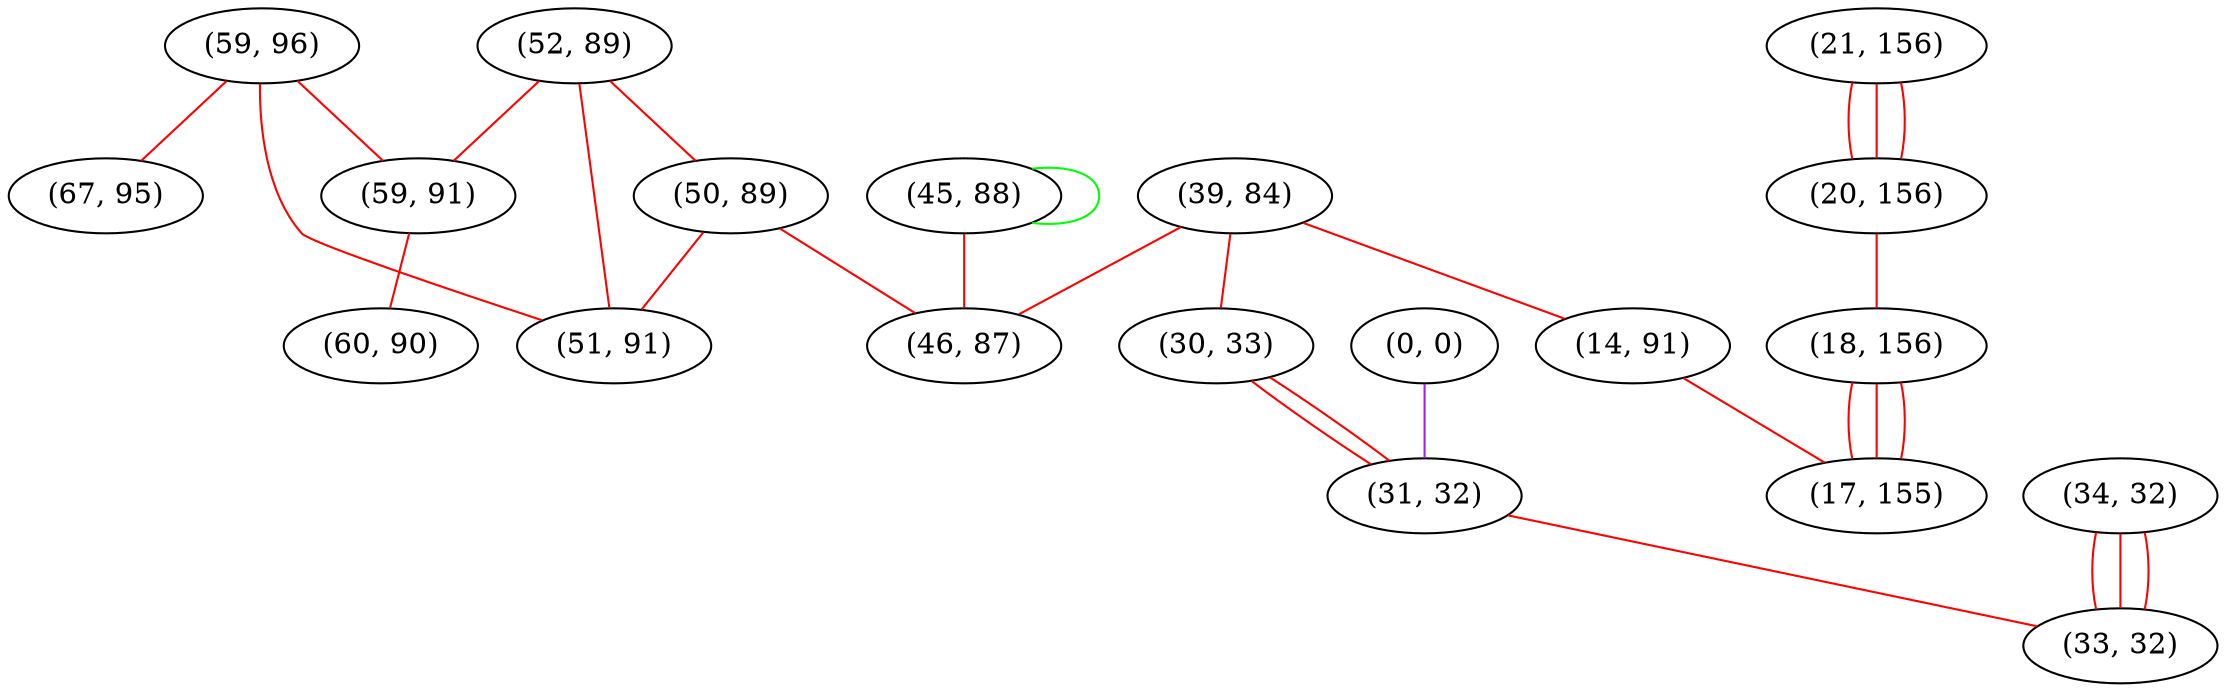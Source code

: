 graph "" {
"(59, 96)";
"(39, 84)";
"(30, 33)";
"(0, 0)";
"(52, 89)";
"(59, 91)";
"(50, 89)";
"(34, 32)";
"(31, 32)";
"(21, 156)";
"(45, 88)";
"(51, 91)";
"(14, 91)";
"(67, 95)";
"(20, 156)";
"(18, 156)";
"(60, 90)";
"(33, 32)";
"(17, 155)";
"(46, 87)";
"(59, 96)" -- "(67, 95)"  [color=red, key=0, weight=1];
"(59, 96)" -- "(59, 91)"  [color=red, key=0, weight=1];
"(59, 96)" -- "(51, 91)"  [color=red, key=0, weight=1];
"(39, 84)" -- "(14, 91)"  [color=red, key=0, weight=1];
"(39, 84)" -- "(30, 33)"  [color=red, key=0, weight=1];
"(39, 84)" -- "(46, 87)"  [color=red, key=0, weight=1];
"(30, 33)" -- "(31, 32)"  [color=red, key=0, weight=1];
"(30, 33)" -- "(31, 32)"  [color=red, key=1, weight=1];
"(0, 0)" -- "(31, 32)"  [color=purple, key=0, weight=4];
"(52, 89)" -- "(59, 91)"  [color=red, key=0, weight=1];
"(52, 89)" -- "(50, 89)"  [color=red, key=0, weight=1];
"(52, 89)" -- "(51, 91)"  [color=red, key=0, weight=1];
"(59, 91)" -- "(60, 90)"  [color=red, key=0, weight=1];
"(50, 89)" -- "(46, 87)"  [color=red, key=0, weight=1];
"(50, 89)" -- "(51, 91)"  [color=red, key=0, weight=1];
"(34, 32)" -- "(33, 32)"  [color=red, key=0, weight=1];
"(34, 32)" -- "(33, 32)"  [color=red, key=1, weight=1];
"(34, 32)" -- "(33, 32)"  [color=red, key=2, weight=1];
"(31, 32)" -- "(33, 32)"  [color=red, key=0, weight=1];
"(21, 156)" -- "(20, 156)"  [color=red, key=0, weight=1];
"(21, 156)" -- "(20, 156)"  [color=red, key=1, weight=1];
"(21, 156)" -- "(20, 156)"  [color=red, key=2, weight=1];
"(45, 88)" -- "(46, 87)"  [color=red, key=0, weight=1];
"(45, 88)" -- "(45, 88)"  [color=green, key=0, weight=2];
"(14, 91)" -- "(17, 155)"  [color=red, key=0, weight=1];
"(20, 156)" -- "(18, 156)"  [color=red, key=0, weight=1];
"(18, 156)" -- "(17, 155)"  [color=red, key=0, weight=1];
"(18, 156)" -- "(17, 155)"  [color=red, key=1, weight=1];
"(18, 156)" -- "(17, 155)"  [color=red, key=2, weight=1];
}
